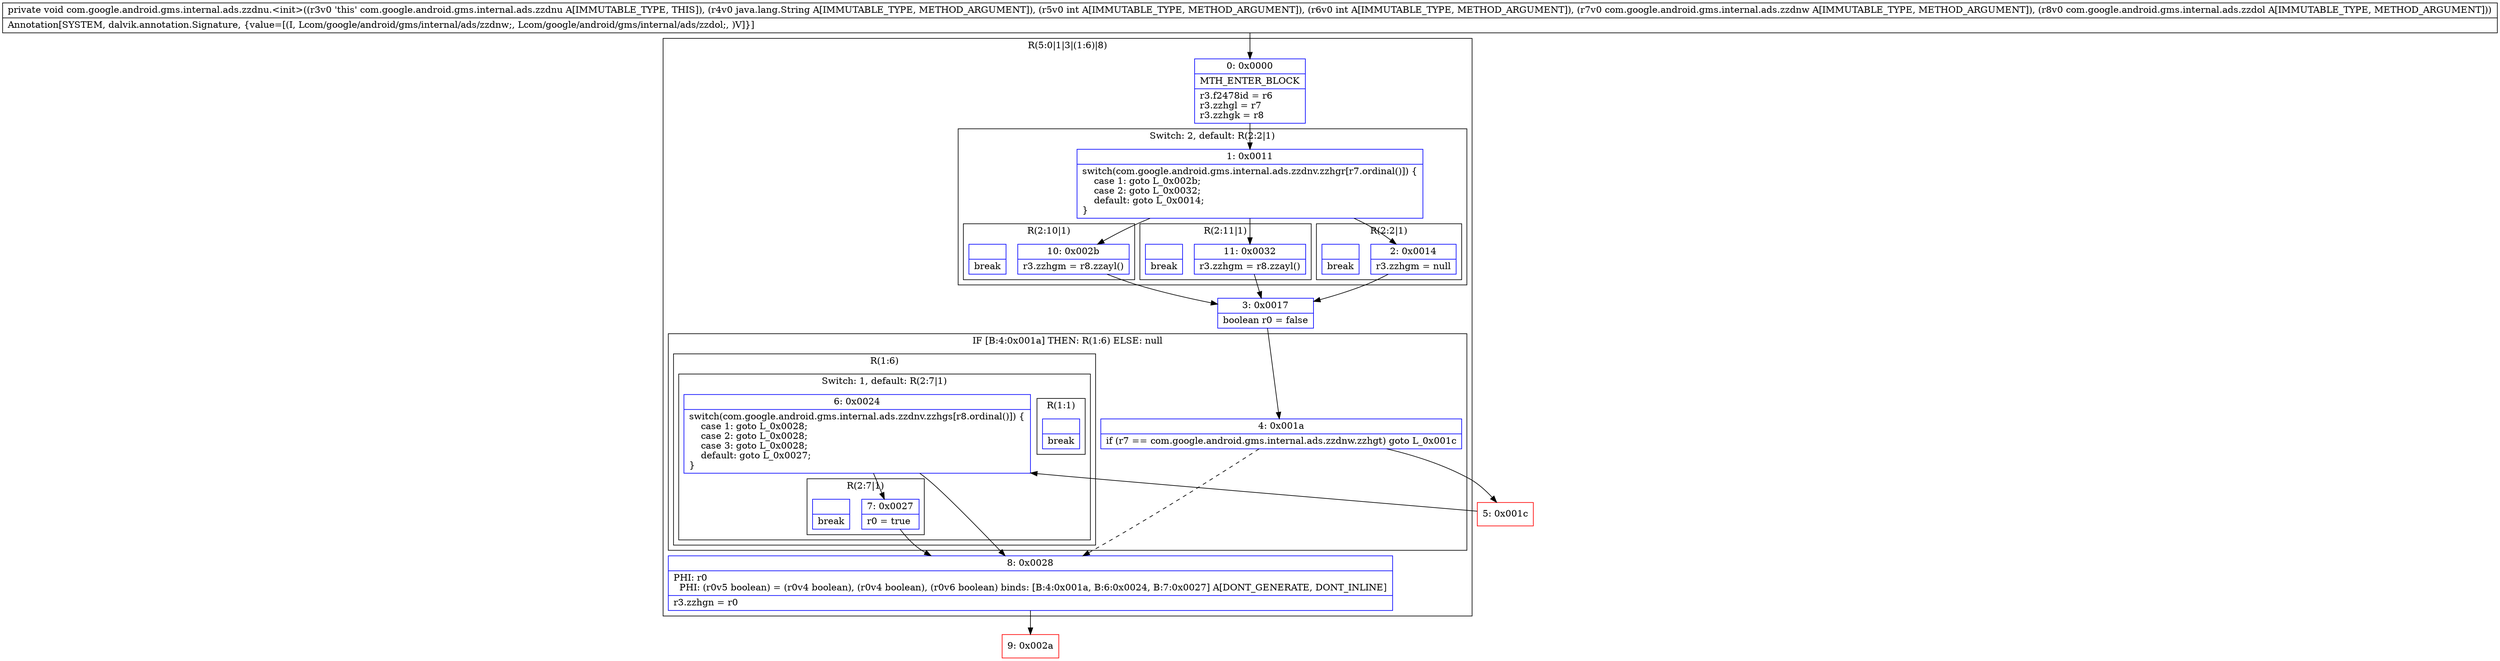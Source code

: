 digraph "CFG forcom.google.android.gms.internal.ads.zzdnu.\<init\>(Ljava\/lang\/String;IILcom\/google\/android\/gms\/internal\/ads\/zzdnw;Lcom\/google\/android\/gms\/internal\/ads\/zzdol;)V" {
subgraph cluster_Region_1928585885 {
label = "R(5:0|1|3|(1:6)|8)";
node [shape=record,color=blue];
Node_0 [shape=record,label="{0\:\ 0x0000|MTH_ENTER_BLOCK\l|r3.f2478id = r6\lr3.zzhgl = r7\lr3.zzhgk = r8\l}"];
subgraph cluster_SwitchRegion_1431287160 {
label = "Switch: 2, default: R(2:2|1)";
node [shape=record,color=blue];
Node_1 [shape=record,label="{1\:\ 0x0011|switch(com.google.android.gms.internal.ads.zzdnv.zzhgr[r7.ordinal()]) \{\l    case 1: goto L_0x002b;\l    case 2: goto L_0x0032;\l    default: goto L_0x0014;\l\}\l}"];
subgraph cluster_Region_944067142 {
label = "R(2:10|1)";
node [shape=record,color=blue];
Node_10 [shape=record,label="{10\:\ 0x002b|r3.zzhgm = r8.zzayl()\l}"];
Node_InsnContainer_1551267261 [shape=record,label="{|break\l}"];
}
subgraph cluster_Region_1460954031 {
label = "R(2:11|1)";
node [shape=record,color=blue];
Node_11 [shape=record,label="{11\:\ 0x0032|r3.zzhgm = r8.zzayl()\l}"];
Node_InsnContainer_2144921664 [shape=record,label="{|break\l}"];
}
subgraph cluster_Region_1839022751 {
label = "R(2:2|1)";
node [shape=record,color=blue];
Node_2 [shape=record,label="{2\:\ 0x0014|r3.zzhgm = null\l}"];
Node_InsnContainer_44632332 [shape=record,label="{|break\l}"];
}
}
Node_3 [shape=record,label="{3\:\ 0x0017|boolean r0 = false\l}"];
subgraph cluster_IfRegion_1993608173 {
label = "IF [B:4:0x001a] THEN: R(1:6) ELSE: null";
node [shape=record,color=blue];
Node_4 [shape=record,label="{4\:\ 0x001a|if (r7 == com.google.android.gms.internal.ads.zzdnw.zzhgt) goto L_0x001c\l}"];
subgraph cluster_Region_1316382623 {
label = "R(1:6)";
node [shape=record,color=blue];
subgraph cluster_SwitchRegion_1232620916 {
label = "Switch: 1, default: R(2:7|1)";
node [shape=record,color=blue];
Node_6 [shape=record,label="{6\:\ 0x0024|switch(com.google.android.gms.internal.ads.zzdnv.zzhgs[r8.ordinal()]) \{\l    case 1: goto L_0x0028;\l    case 2: goto L_0x0028;\l    case 3: goto L_0x0028;\l    default: goto L_0x0027;\l\}\l}"];
subgraph cluster_Region_55823422 {
label = "R(1:1)";
node [shape=record,color=blue];
Node_InsnContainer_1435383002 [shape=record,label="{|break\l}"];
}
subgraph cluster_Region_518997780 {
label = "R(2:7|1)";
node [shape=record,color=blue];
Node_7 [shape=record,label="{7\:\ 0x0027|r0 = true\l}"];
Node_InsnContainer_683277163 [shape=record,label="{|break\l}"];
}
}
}
}
Node_8 [shape=record,label="{8\:\ 0x0028|PHI: r0 \l  PHI: (r0v5 boolean) = (r0v4 boolean), (r0v4 boolean), (r0v6 boolean) binds: [B:4:0x001a, B:6:0x0024, B:7:0x0027] A[DONT_GENERATE, DONT_INLINE]\l|r3.zzhgn = r0\l}"];
}
Node_5 [shape=record,color=red,label="{5\:\ 0x001c}"];
Node_9 [shape=record,color=red,label="{9\:\ 0x002a}"];
MethodNode[shape=record,label="{private void com.google.android.gms.internal.ads.zzdnu.\<init\>((r3v0 'this' com.google.android.gms.internal.ads.zzdnu A[IMMUTABLE_TYPE, THIS]), (r4v0 java.lang.String A[IMMUTABLE_TYPE, METHOD_ARGUMENT]), (r5v0 int A[IMMUTABLE_TYPE, METHOD_ARGUMENT]), (r6v0 int A[IMMUTABLE_TYPE, METHOD_ARGUMENT]), (r7v0 com.google.android.gms.internal.ads.zzdnw A[IMMUTABLE_TYPE, METHOD_ARGUMENT]), (r8v0 com.google.android.gms.internal.ads.zzdol A[IMMUTABLE_TYPE, METHOD_ARGUMENT]))  | Annotation[SYSTEM, dalvik.annotation.Signature, \{value=[(I, Lcom\/google\/android\/gms\/internal\/ads\/zzdnw;, Lcom\/google\/android\/gms\/internal\/ads\/zzdol;, )V]\}]\l}"];
MethodNode -> Node_0;
Node_0 -> Node_1;
Node_1 -> Node_2;
Node_1 -> Node_10;
Node_1 -> Node_11;
Node_10 -> Node_3;
Node_11 -> Node_3;
Node_2 -> Node_3;
Node_3 -> Node_4;
Node_4 -> Node_5;
Node_4 -> Node_8[style=dashed];
Node_6 -> Node_7;
Node_6 -> Node_8;
Node_7 -> Node_8;
Node_8 -> Node_9;
Node_5 -> Node_6;
}

